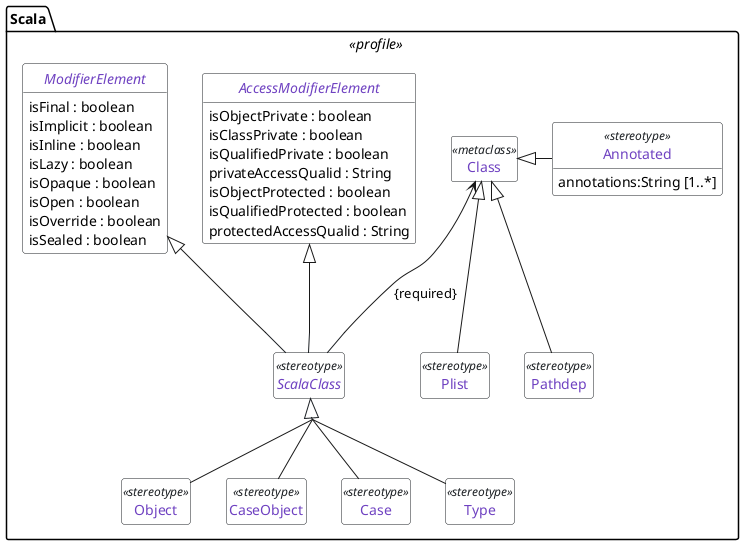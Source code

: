 @startuml
 package Scala <<profile>> {
    class Class <<metaclass>> 
    abstract class ScalaClass <<stereotype>> 

    abstract class AccessModifierElement {
        isObjectPrivate : boolean 
        isClassPrivate : boolean  
        isQualifiedPrivate : boolean 
        privateAccessQualid : String 
        isObjectProtected : boolean
        isQualifiedProtected : boolean
        protectedAccessQualid : String
    }

    abstract class ModifierElement {
        isFinal : boolean 
        isImplicit : boolean 
        isInline : boolean 
        isLazy : boolean 
        isOpaque : boolean 
        isOpen : boolean 
        isOverride : boolean 
        isSealed : boolean 
    }


    class Object <<stereotype>>
    class CaseObject <<stereotype>> 
    class Case <<stereotype>> 
    class Type <<stereotype>> 
    class Plist <<stereotype>>
    class Pathdep <<stereotype>>
    class Annotated <<stereotype>>  {
        annotations:String [1..*]
    }

    Class <-- ScalaClass : {required}
    AccessModifierElement <|-- ScalaClass
    ModifierElement <|-- ScalaClass
    
    ScalaClass <|-- Object
    ScalaClass <|-- CaseObject
    ScalaClass <|-- Case 
    ScalaClass <|-- Type
    Class <|-- Plist
    Class <|-right- Annotated
    Class <|-- Pathdep
 }

hide circle 
hide <<metaclass>> members
hide methods
hide members
show ModifierElement members
show AccessModifierElement members
hide ModifierElement methods 
hide AccessModifierElement methods
show Annotated attributes 

skinparam defaultFontName Source Code Pro

skinparam groupinheritance 4

skinparam ClassStereotypeFontColor #1b1f23

skinparam class {
    BackgroundColor White
    BorderColor #1b1f23
    ArrowColor #1b1f23
    FontColor #6f42c1
}

skinparam note {
    BackgroundColor White
    BorderColor #1b1f23
    ArrowColor #1b1f23
    FontColor #d73a49
}


skinparam stereotype {
    FontColor #d73a49
}
@enduml 